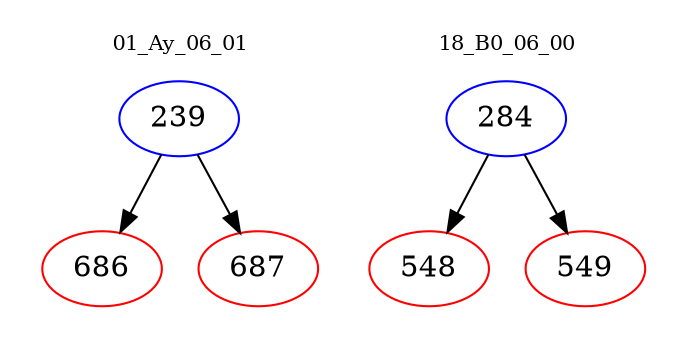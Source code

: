 digraph{
subgraph cluster_0 {
color = white
label = "01_Ay_06_01";
fontsize=10;
T0_239 [label="239", color="blue"]
T0_239 -> T0_686 [color="black"]
T0_686 [label="686", color="red"]
T0_239 -> T0_687 [color="black"]
T0_687 [label="687", color="red"]
}
subgraph cluster_1 {
color = white
label = "18_B0_06_00";
fontsize=10;
T1_284 [label="284", color="blue"]
T1_284 -> T1_548 [color="black"]
T1_548 [label="548", color="red"]
T1_284 -> T1_549 [color="black"]
T1_549 [label="549", color="red"]
}
}
